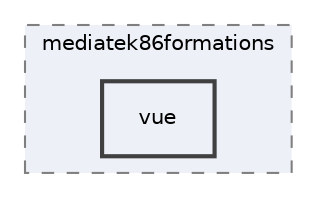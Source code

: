 digraph "C:/Users/Ydrani/AndroidStudioProjects/android_mediatek/app/src/main/java/com/example/mediatek86formations/vue"
{
 // LATEX_PDF_SIZE
  edge [fontname="Helvetica",fontsize="10",labelfontname="Helvetica",labelfontsize="10"];
  node [fontname="Helvetica",fontsize="10",shape=record];
  compound=true
  subgraph clusterdir_7cd554c6d09ccfe69c5c152b242c8cfa {
    graph [ bgcolor="#edf0f7", pencolor="grey50", style="filled,dashed,", label="mediatek86formations", fontname="Helvetica", fontsize="10", URL="dir_7cd554c6d09ccfe69c5c152b242c8cfa.html"]
  dir_10886aff2aaacfcd74710614ebc29d5a [shape=box, label="vue", style="filled,bold,", fillcolor="#edf0f7", color="grey25", URL="dir_10886aff2aaacfcd74710614ebc29d5a.html"];
  }
}
